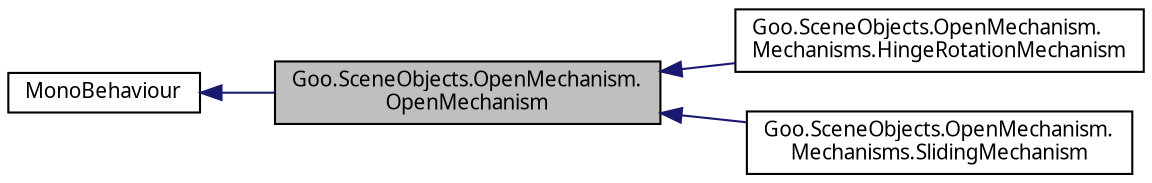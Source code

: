 digraph "Goo.SceneObjects.OpenMechanism.OpenMechanism"
{
 // LATEX_PDF_SIZE
  edge [fontname="Calibrii",fontsize="10",labelfontname="Calibrii",labelfontsize="10"];
  node [fontname="Calibrii",fontsize="10",shape=record];
  rankdir="LR";
  Node1 [label="Goo.SceneObjects.OpenMechanism.\lOpenMechanism",height=0.2,width=0.4,color="black", fillcolor="grey75", style="filled", fontcolor="black",tooltip=" "];
  Node2 -> Node1 [dir="back",color="midnightblue",fontsize="10",style="solid",fontname="Calibrii"];
  Node2 [label="MonoBehaviour",height=0.2,width=0.4,color="black", fillcolor="white", style="filled",tooltip=" "];
  Node1 -> Node3 [dir="back",color="midnightblue",fontsize="10",style="solid",fontname="Calibrii"];
  Node3 [label="Goo.SceneObjects.OpenMechanism.\lMechanisms.HingeRotationMechanism",height=0.2,width=0.4,color="black", fillcolor="white", style="filled",URL="$d4/d70/classGoo_1_1SceneObjects_1_1OpenMechanism_1_1Mechanisms_1_1HingeRotationMechanism.html",tooltip=" "];
  Node1 -> Node4 [dir="back",color="midnightblue",fontsize="10",style="solid",fontname="Calibrii"];
  Node4 [label="Goo.SceneObjects.OpenMechanism.\lMechanisms.SlidingMechanism",height=0.2,width=0.4,color="black", fillcolor="white", style="filled",URL="$d8/d51/classGoo_1_1SceneObjects_1_1OpenMechanism_1_1Mechanisms_1_1SlidingMechanism.html",tooltip=" "];
}
